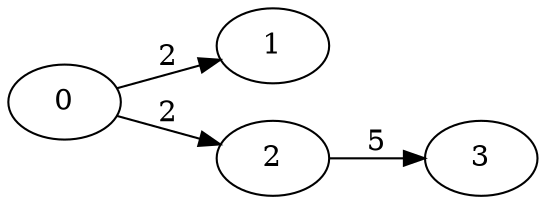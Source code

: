 
    digraph G{
    rankdir=LR
   0 -> 1 [label="2"];
   0 -> 2 [label="2"];
   2 -> 3 [label="5"];
   }
